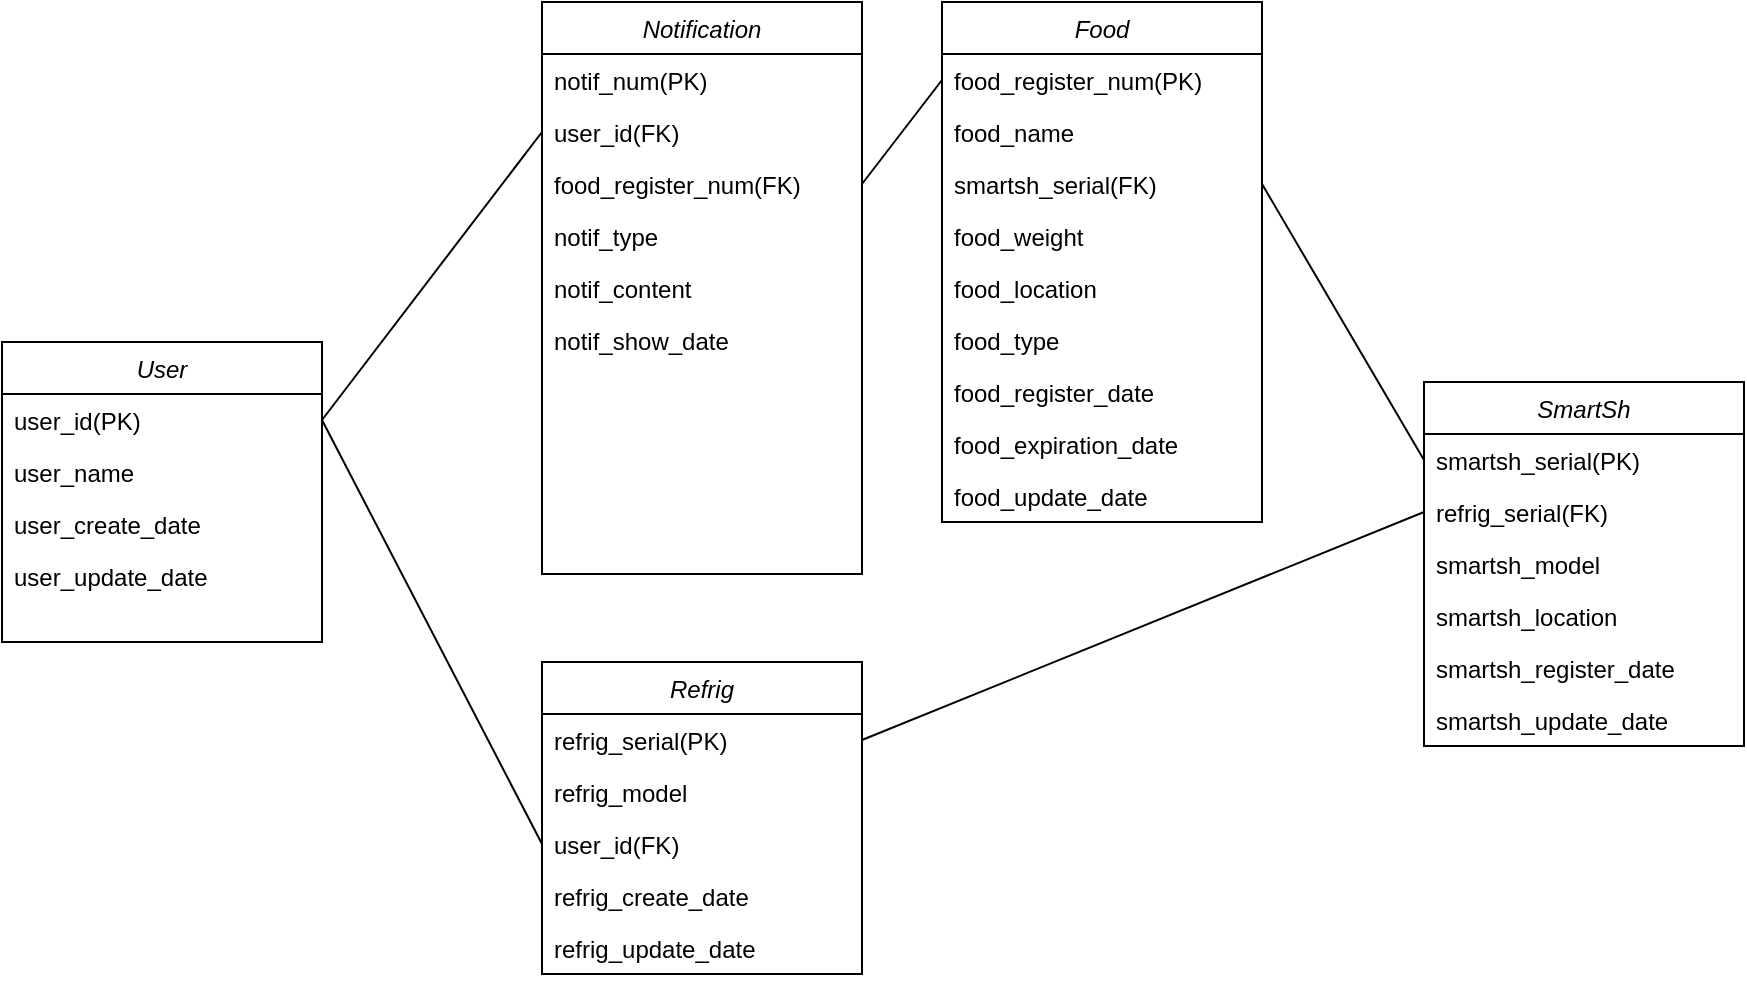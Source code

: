 <mxfile version="24.8.6">
  <diagram id="C5RBs43oDa-KdzZeNtuy" name="Page-1">
    <mxGraphModel dx="1434" dy="1941" grid="1" gridSize="10" guides="1" tooltips="1" connect="1" arrows="1" fold="1" page="1" pageScale="1" pageWidth="827" pageHeight="1169" math="0" shadow="0">
      <root>
        <mxCell id="WIyWlLk6GJQsqaUBKTNV-0" />
        <mxCell id="WIyWlLk6GJQsqaUBKTNV-1" parent="WIyWlLk6GJQsqaUBKTNV-0" />
        <mxCell id="zkfFHV4jXpPFQw0GAbJ--0" value="User" style="swimlane;fontStyle=2;align=center;verticalAlign=top;childLayout=stackLayout;horizontal=1;startSize=26;horizontalStack=0;resizeParent=1;resizeLast=0;collapsible=1;marginBottom=0;rounded=0;shadow=0;strokeWidth=1;" parent="WIyWlLk6GJQsqaUBKTNV-1" vertex="1">
          <mxGeometry x="450" y="160" width="160" height="150" as="geometry">
            <mxRectangle x="230" y="140" width="160" height="26" as="alternateBounds" />
          </mxGeometry>
        </mxCell>
        <mxCell id="zkfFHV4jXpPFQw0GAbJ--1" value="user_id(PK)" style="text;align=left;verticalAlign=top;spacingLeft=4;spacingRight=4;overflow=hidden;rotatable=0;points=[[0,0.5],[1,0.5]];portConstraint=eastwest;" parent="zkfFHV4jXpPFQw0GAbJ--0" vertex="1">
          <mxGeometry y="26" width="160" height="26" as="geometry" />
        </mxCell>
        <mxCell id="zkfFHV4jXpPFQw0GAbJ--2" value="user_name" style="text;align=left;verticalAlign=top;spacingLeft=4;spacingRight=4;overflow=hidden;rotatable=0;points=[[0,0.5],[1,0.5]];portConstraint=eastwest;rounded=0;shadow=0;html=0;" parent="zkfFHV4jXpPFQw0GAbJ--0" vertex="1">
          <mxGeometry y="52" width="160" height="26" as="geometry" />
        </mxCell>
        <mxCell id="zkfFHV4jXpPFQw0GAbJ--3" value="user_create_date" style="text;align=left;verticalAlign=top;spacingLeft=4;spacingRight=4;overflow=hidden;rotatable=0;points=[[0,0.5],[1,0.5]];portConstraint=eastwest;rounded=0;shadow=0;html=0;" parent="zkfFHV4jXpPFQw0GAbJ--0" vertex="1">
          <mxGeometry y="78" width="160" height="26" as="geometry" />
        </mxCell>
        <mxCell id="zkfFHV4jXpPFQw0GAbJ--5" value="user_update_date" style="text;align=left;verticalAlign=top;spacingLeft=4;spacingRight=4;overflow=hidden;rotatable=0;points=[[0,0.5],[1,0.5]];portConstraint=eastwest;" parent="zkfFHV4jXpPFQw0GAbJ--0" vertex="1">
          <mxGeometry y="104" width="160" height="26" as="geometry" />
        </mxCell>
        <mxCell id="21kfLAnAe_7e0L7t2O5K-0" value="Refrig" style="swimlane;fontStyle=2;align=center;verticalAlign=top;childLayout=stackLayout;horizontal=1;startSize=26;horizontalStack=0;resizeParent=1;resizeLast=0;collapsible=1;marginBottom=0;rounded=0;shadow=0;strokeWidth=1;" vertex="1" parent="WIyWlLk6GJQsqaUBKTNV-1">
          <mxGeometry x="720" y="320" width="160" height="156" as="geometry">
            <mxRectangle x="230" y="140" width="160" height="26" as="alternateBounds" />
          </mxGeometry>
        </mxCell>
        <mxCell id="21kfLAnAe_7e0L7t2O5K-1" value="refrig_serial(PK)" style="text;align=left;verticalAlign=top;spacingLeft=4;spacingRight=4;overflow=hidden;rotatable=0;points=[[0,0.5],[1,0.5]];portConstraint=eastwest;" vertex="1" parent="21kfLAnAe_7e0L7t2O5K-0">
          <mxGeometry y="26" width="160" height="26" as="geometry" />
        </mxCell>
        <mxCell id="21kfLAnAe_7e0L7t2O5K-2" value="refrig_model" style="text;align=left;verticalAlign=top;spacingLeft=4;spacingRight=4;overflow=hidden;rotatable=0;points=[[0,0.5],[1,0.5]];portConstraint=eastwest;rounded=0;shadow=0;html=0;" vertex="1" parent="21kfLAnAe_7e0L7t2O5K-0">
          <mxGeometry y="52" width="160" height="26" as="geometry" />
        </mxCell>
        <mxCell id="21kfLAnAe_7e0L7t2O5K-5" value="user_id(FK)" style="text;align=left;verticalAlign=top;spacingLeft=4;spacingRight=4;overflow=hidden;rotatable=0;points=[[0,0.5],[1,0.5]];portConstraint=eastwest;" vertex="1" parent="21kfLAnAe_7e0L7t2O5K-0">
          <mxGeometry y="78" width="160" height="26" as="geometry" />
        </mxCell>
        <mxCell id="21kfLAnAe_7e0L7t2O5K-3" value="refrig_create_date" style="text;align=left;verticalAlign=top;spacingLeft=4;spacingRight=4;overflow=hidden;rotatable=0;points=[[0,0.5],[1,0.5]];portConstraint=eastwest;rounded=0;shadow=0;html=0;" vertex="1" parent="21kfLAnAe_7e0L7t2O5K-0">
          <mxGeometry y="104" width="160" height="26" as="geometry" />
        </mxCell>
        <mxCell id="21kfLAnAe_7e0L7t2O5K-4" value="refrig_update_date" style="text;align=left;verticalAlign=top;spacingLeft=4;spacingRight=4;overflow=hidden;rotatable=0;points=[[0,0.5],[1,0.5]];portConstraint=eastwest;" vertex="1" parent="21kfLAnAe_7e0L7t2O5K-0">
          <mxGeometry y="130" width="160" height="26" as="geometry" />
        </mxCell>
        <mxCell id="21kfLAnAe_7e0L7t2O5K-6" value="" style="endArrow=none;html=1;rounded=0;exitX=1;exitY=0.5;exitDx=0;exitDy=0;entryX=0;entryY=0.5;entryDx=0;entryDy=0;" edge="1" parent="WIyWlLk6GJQsqaUBKTNV-1" source="zkfFHV4jXpPFQw0GAbJ--1" target="21kfLAnAe_7e0L7t2O5K-5">
          <mxGeometry width="50" height="50" relative="1" as="geometry">
            <mxPoint x="410" y="220" as="sourcePoint" />
            <mxPoint x="460" y="170" as="targetPoint" />
          </mxGeometry>
        </mxCell>
        <mxCell id="21kfLAnAe_7e0L7t2O5K-7" value="SmartSh" style="swimlane;fontStyle=2;align=center;verticalAlign=top;childLayout=stackLayout;horizontal=1;startSize=26;horizontalStack=0;resizeParent=1;resizeLast=0;collapsible=1;marginBottom=0;rounded=0;shadow=0;strokeWidth=1;" vertex="1" parent="WIyWlLk6GJQsqaUBKTNV-1">
          <mxGeometry x="1161" y="180" width="160" height="182" as="geometry">
            <mxRectangle x="230" y="140" width="160" height="26" as="alternateBounds" />
          </mxGeometry>
        </mxCell>
        <mxCell id="21kfLAnAe_7e0L7t2O5K-8" value="smartsh_serial(PK)" style="text;align=left;verticalAlign=top;spacingLeft=4;spacingRight=4;overflow=hidden;rotatable=0;points=[[0,0.5],[1,0.5]];portConstraint=eastwest;" vertex="1" parent="21kfLAnAe_7e0L7t2O5K-7">
          <mxGeometry y="26" width="160" height="26" as="geometry" />
        </mxCell>
        <mxCell id="21kfLAnAe_7e0L7t2O5K-10" value="refrig_serial(FK)" style="text;align=left;verticalAlign=top;spacingLeft=4;spacingRight=4;overflow=hidden;rotatable=0;points=[[0,0.5],[1,0.5]];portConstraint=eastwest;" vertex="1" parent="21kfLAnAe_7e0L7t2O5K-7">
          <mxGeometry y="52" width="160" height="26" as="geometry" />
        </mxCell>
        <mxCell id="21kfLAnAe_7e0L7t2O5K-9" value="smartsh_model" style="text;align=left;verticalAlign=top;spacingLeft=4;spacingRight=4;overflow=hidden;rotatable=0;points=[[0,0.5],[1,0.5]];portConstraint=eastwest;rounded=0;shadow=0;html=0;" vertex="1" parent="21kfLAnAe_7e0L7t2O5K-7">
          <mxGeometry y="78" width="160" height="26" as="geometry" />
        </mxCell>
        <mxCell id="21kfLAnAe_7e0L7t2O5K-13" value="smartsh_location" style="text;align=left;verticalAlign=top;spacingLeft=4;spacingRight=4;overflow=hidden;rotatable=0;points=[[0,0.5],[1,0.5]];portConstraint=eastwest;rounded=0;shadow=0;html=0;" vertex="1" parent="21kfLAnAe_7e0L7t2O5K-7">
          <mxGeometry y="104" width="160" height="26" as="geometry" />
        </mxCell>
        <mxCell id="21kfLAnAe_7e0L7t2O5K-11" value="smartsh_register_date" style="text;align=left;verticalAlign=top;spacingLeft=4;spacingRight=4;overflow=hidden;rotatable=0;points=[[0,0.5],[1,0.5]];portConstraint=eastwest;rounded=0;shadow=0;html=0;" vertex="1" parent="21kfLAnAe_7e0L7t2O5K-7">
          <mxGeometry y="130" width="160" height="26" as="geometry" />
        </mxCell>
        <mxCell id="21kfLAnAe_7e0L7t2O5K-12" value="smartsh_update_date" style="text;align=left;verticalAlign=top;spacingLeft=4;spacingRight=4;overflow=hidden;rotatable=0;points=[[0,0.5],[1,0.5]];portConstraint=eastwest;" vertex="1" parent="21kfLAnAe_7e0L7t2O5K-7">
          <mxGeometry y="156" width="160" height="26" as="geometry" />
        </mxCell>
        <mxCell id="21kfLAnAe_7e0L7t2O5K-14" value="Food" style="swimlane;fontStyle=2;align=center;verticalAlign=top;childLayout=stackLayout;horizontal=1;startSize=26;horizontalStack=0;resizeParent=1;resizeLast=0;collapsible=1;marginBottom=0;rounded=0;shadow=0;strokeWidth=1;" vertex="1" parent="WIyWlLk6GJQsqaUBKTNV-1">
          <mxGeometry x="920" y="-10" width="160" height="260" as="geometry">
            <mxRectangle x="230" y="140" width="160" height="26" as="alternateBounds" />
          </mxGeometry>
        </mxCell>
        <mxCell id="21kfLAnAe_7e0L7t2O5K-39" value="food_register_num(PK)" style="text;align=left;verticalAlign=top;spacingLeft=4;spacingRight=4;overflow=hidden;rotatable=0;points=[[0,0.5],[1,0.5]];portConstraint=eastwest;" vertex="1" parent="21kfLAnAe_7e0L7t2O5K-14">
          <mxGeometry y="26" width="160" height="26" as="geometry" />
        </mxCell>
        <mxCell id="21kfLAnAe_7e0L7t2O5K-15" value="food_name" style="text;align=left;verticalAlign=top;spacingLeft=4;spacingRight=4;overflow=hidden;rotatable=0;points=[[0,0.5],[1,0.5]];portConstraint=eastwest;" vertex="1" parent="21kfLAnAe_7e0L7t2O5K-14">
          <mxGeometry y="52" width="160" height="26" as="geometry" />
        </mxCell>
        <mxCell id="21kfLAnAe_7e0L7t2O5K-16" value="smartsh_serial(FK)" style="text;align=left;verticalAlign=top;spacingLeft=4;spacingRight=4;overflow=hidden;rotatable=0;points=[[0,0.5],[1,0.5]];portConstraint=eastwest;" vertex="1" parent="21kfLAnAe_7e0L7t2O5K-14">
          <mxGeometry y="78" width="160" height="26" as="geometry" />
        </mxCell>
        <mxCell id="21kfLAnAe_7e0L7t2O5K-17" value="food_weight" style="text;align=left;verticalAlign=top;spacingLeft=4;spacingRight=4;overflow=hidden;rotatable=0;points=[[0,0.5],[1,0.5]];portConstraint=eastwest;rounded=0;shadow=0;html=0;" vertex="1" parent="21kfLAnAe_7e0L7t2O5K-14">
          <mxGeometry y="104" width="160" height="26" as="geometry" />
        </mxCell>
        <mxCell id="21kfLAnAe_7e0L7t2O5K-18" value="food_location" style="text;align=left;verticalAlign=top;spacingLeft=4;spacingRight=4;overflow=hidden;rotatable=0;points=[[0,0.5],[1,0.5]];portConstraint=eastwest;rounded=0;shadow=0;html=0;" vertex="1" parent="21kfLAnAe_7e0L7t2O5K-14">
          <mxGeometry y="130" width="160" height="26" as="geometry" />
        </mxCell>
        <mxCell id="21kfLAnAe_7e0L7t2O5K-21" value="food_type" style="text;align=left;verticalAlign=top;spacingLeft=4;spacingRight=4;overflow=hidden;rotatable=0;points=[[0,0.5],[1,0.5]];portConstraint=eastwest;" vertex="1" parent="21kfLAnAe_7e0L7t2O5K-14">
          <mxGeometry y="156" width="160" height="26" as="geometry" />
        </mxCell>
        <mxCell id="21kfLAnAe_7e0L7t2O5K-19" value="food_register_date" style="text;align=left;verticalAlign=top;spacingLeft=4;spacingRight=4;overflow=hidden;rotatable=0;points=[[0,0.5],[1,0.5]];portConstraint=eastwest;rounded=0;shadow=0;html=0;" vertex="1" parent="21kfLAnAe_7e0L7t2O5K-14">
          <mxGeometry y="182" width="160" height="26" as="geometry" />
        </mxCell>
        <mxCell id="21kfLAnAe_7e0L7t2O5K-22" value="food_expiration_date" style="text;align=left;verticalAlign=top;spacingLeft=4;spacingRight=4;overflow=hidden;rotatable=0;points=[[0,0.5],[1,0.5]];portConstraint=eastwest;" vertex="1" parent="21kfLAnAe_7e0L7t2O5K-14">
          <mxGeometry y="208" width="160" height="26" as="geometry" />
        </mxCell>
        <mxCell id="21kfLAnAe_7e0L7t2O5K-20" value="food_update_date" style="text;align=left;verticalAlign=top;spacingLeft=4;spacingRight=4;overflow=hidden;rotatable=0;points=[[0,0.5],[1,0.5]];portConstraint=eastwest;" vertex="1" parent="21kfLAnAe_7e0L7t2O5K-14">
          <mxGeometry y="234" width="160" height="26" as="geometry" />
        </mxCell>
        <mxCell id="21kfLAnAe_7e0L7t2O5K-23" value="Notification" style="swimlane;fontStyle=2;align=center;verticalAlign=top;childLayout=stackLayout;horizontal=1;startSize=26;horizontalStack=0;resizeParent=1;resizeLast=0;collapsible=1;marginBottom=0;rounded=0;shadow=0;strokeWidth=1;" vertex="1" parent="WIyWlLk6GJQsqaUBKTNV-1">
          <mxGeometry x="720" y="-10" width="160" height="286" as="geometry">
            <mxRectangle x="230" y="140" width="160" height="26" as="alternateBounds" />
          </mxGeometry>
        </mxCell>
        <mxCell id="21kfLAnAe_7e0L7t2O5K-24" value="notif_num(PK)" style="text;align=left;verticalAlign=top;spacingLeft=4;spacingRight=4;overflow=hidden;rotatable=0;points=[[0,0.5],[1,0.5]];portConstraint=eastwest;" vertex="1" parent="21kfLAnAe_7e0L7t2O5K-23">
          <mxGeometry y="26" width="160" height="26" as="geometry" />
        </mxCell>
        <mxCell id="21kfLAnAe_7e0L7t2O5K-32" value="user_id(FK)" style="text;align=left;verticalAlign=top;spacingLeft=4;spacingRight=4;overflow=hidden;rotatable=0;points=[[0,0.5],[1,0.5]];portConstraint=eastwest;" vertex="1" parent="21kfLAnAe_7e0L7t2O5K-23">
          <mxGeometry y="52" width="160" height="26" as="geometry" />
        </mxCell>
        <mxCell id="21kfLAnAe_7e0L7t2O5K-33" value="food_register_num(FK)" style="text;align=left;verticalAlign=top;spacingLeft=4;spacingRight=4;overflow=hidden;rotatable=0;points=[[0,0.5],[1,0.5]];portConstraint=eastwest;" vertex="1" parent="21kfLAnAe_7e0L7t2O5K-23">
          <mxGeometry y="78" width="160" height="26" as="geometry" />
        </mxCell>
        <mxCell id="21kfLAnAe_7e0L7t2O5K-25" value="notif_type" style="text;align=left;verticalAlign=top;spacingLeft=4;spacingRight=4;overflow=hidden;rotatable=0;points=[[0,0.5],[1,0.5]];portConstraint=eastwest;" vertex="1" parent="21kfLAnAe_7e0L7t2O5K-23">
          <mxGeometry y="104" width="160" height="26" as="geometry" />
        </mxCell>
        <mxCell id="21kfLAnAe_7e0L7t2O5K-26" value="notif_content" style="text;align=left;verticalAlign=top;spacingLeft=4;spacingRight=4;overflow=hidden;rotatable=0;points=[[0,0.5],[1,0.5]];portConstraint=eastwest;rounded=0;shadow=0;html=0;" vertex="1" parent="21kfLAnAe_7e0L7t2O5K-23">
          <mxGeometry y="130" width="160" height="26" as="geometry" />
        </mxCell>
        <mxCell id="21kfLAnAe_7e0L7t2O5K-31" value="notif_show_date" style="text;align=left;verticalAlign=top;spacingLeft=4;spacingRight=4;overflow=hidden;rotatable=0;points=[[0,0.5],[1,0.5]];portConstraint=eastwest;" vertex="1" parent="21kfLAnAe_7e0L7t2O5K-23">
          <mxGeometry y="156" width="160" height="26" as="geometry" />
        </mxCell>
        <mxCell id="21kfLAnAe_7e0L7t2O5K-34" value="" style="endArrow=none;html=1;rounded=0;exitX=1;exitY=0.5;exitDx=0;exitDy=0;entryX=0;entryY=0.5;entryDx=0;entryDy=0;" edge="1" parent="WIyWlLk6GJQsqaUBKTNV-1" source="zkfFHV4jXpPFQw0GAbJ--1" target="21kfLAnAe_7e0L7t2O5K-32">
          <mxGeometry width="50" height="50" relative="1" as="geometry">
            <mxPoint x="550" y="320" as="sourcePoint" />
            <mxPoint x="600" y="270" as="targetPoint" />
          </mxGeometry>
        </mxCell>
        <mxCell id="21kfLAnAe_7e0L7t2O5K-35" value="" style="endArrow=none;html=1;rounded=0;exitX=0;exitY=0.5;exitDx=0;exitDy=0;entryX=1;entryY=0.5;entryDx=0;entryDy=0;" edge="1" parent="WIyWlLk6GJQsqaUBKTNV-1" source="21kfLAnAe_7e0L7t2O5K-39" target="21kfLAnAe_7e0L7t2O5K-33">
          <mxGeometry width="50" height="50" relative="1" as="geometry">
            <mxPoint x="550" y="320" as="sourcePoint" />
            <mxPoint x="600" y="270" as="targetPoint" />
          </mxGeometry>
        </mxCell>
        <mxCell id="21kfLAnAe_7e0L7t2O5K-36" value="" style="endArrow=none;html=1;rounded=0;entryX=0;entryY=0.5;entryDx=0;entryDy=0;exitX=1;exitY=0.5;exitDx=0;exitDy=0;" edge="1" parent="WIyWlLk6GJQsqaUBKTNV-1" source="21kfLAnAe_7e0L7t2O5K-16" target="21kfLAnAe_7e0L7t2O5K-8">
          <mxGeometry width="50" height="50" relative="1" as="geometry">
            <mxPoint x="1130" y="320" as="sourcePoint" />
            <mxPoint x="1180" y="270" as="targetPoint" />
          </mxGeometry>
        </mxCell>
        <mxCell id="21kfLAnAe_7e0L7t2O5K-38" value="" style="endArrow=none;html=1;rounded=0;exitX=1;exitY=0.5;exitDx=0;exitDy=0;entryX=0;entryY=0.5;entryDx=0;entryDy=0;" edge="1" parent="WIyWlLk6GJQsqaUBKTNV-1" source="21kfLAnAe_7e0L7t2O5K-1" target="21kfLAnAe_7e0L7t2O5K-10">
          <mxGeometry width="50" height="50" relative="1" as="geometry">
            <mxPoint x="550" y="320" as="sourcePoint" />
            <mxPoint x="600" y="270" as="targetPoint" />
          </mxGeometry>
        </mxCell>
      </root>
    </mxGraphModel>
  </diagram>
</mxfile>
